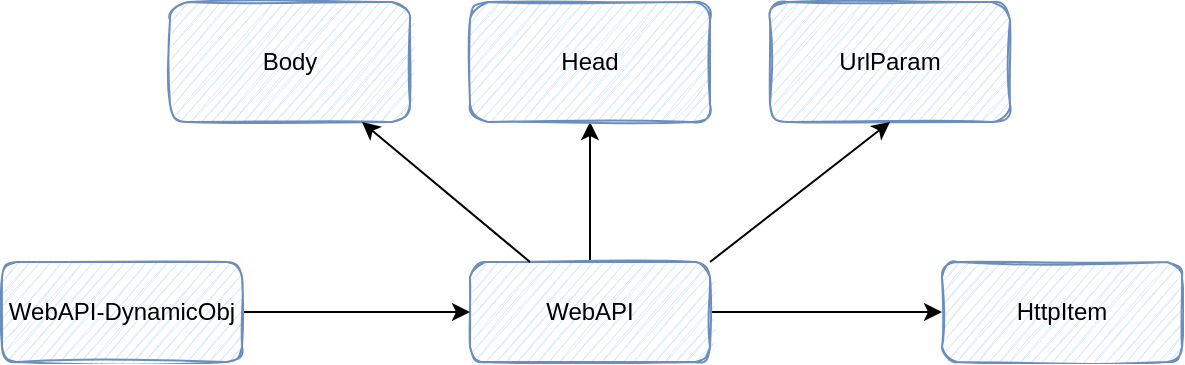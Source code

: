 <mxfile version="20.2.7" type="github">
  <diagram id="cB2_Wi9ztHBC_7jvgDyW" name="第 1 页">
    <mxGraphModel dx="1018" dy="657" grid="1" gridSize="10" guides="1" tooltips="1" connect="1" arrows="1" fold="1" page="1" pageScale="1" pageWidth="827" pageHeight="1169" math="0" shadow="0">
      <root>
        <mxCell id="0" />
        <mxCell id="1" parent="0" />
        <mxCell id="rzXQg3vO84eEyRsMpJyL-8" value="" style="edgeStyle=orthogonalEdgeStyle;rounded=0;orthogonalLoop=1;jettySize=auto;html=1;" edge="1" parent="1" source="rzXQg3vO84eEyRsMpJyL-2" target="rzXQg3vO84eEyRsMpJyL-5">
          <mxGeometry relative="1" as="geometry" />
        </mxCell>
        <mxCell id="rzXQg3vO84eEyRsMpJyL-13" value="" style="edgeStyle=orthogonalEdgeStyle;rounded=0;orthogonalLoop=1;jettySize=auto;html=1;" edge="1" parent="1" source="rzXQg3vO84eEyRsMpJyL-2" target="rzXQg3vO84eEyRsMpJyL-12">
          <mxGeometry relative="1" as="geometry" />
        </mxCell>
        <mxCell id="rzXQg3vO84eEyRsMpJyL-2" value="WebAPI" style="rounded=1;whiteSpace=wrap;html=1;sketch=1;fillColor=#dae8fc;strokeColor=#6c8ebf;" vertex="1" parent="1">
          <mxGeometry x="354" y="320" width="120" height="50" as="geometry" />
        </mxCell>
        <mxCell id="rzXQg3vO84eEyRsMpJyL-4" value="Body" style="rounded=1;whiteSpace=wrap;html=1;sketch=1;fillColor=#dae8fc;strokeColor=#6c8ebf;" vertex="1" parent="1">
          <mxGeometry x="204" y="190" width="120" height="60" as="geometry" />
        </mxCell>
        <mxCell id="rzXQg3vO84eEyRsMpJyL-5" value="Head" style="rounded=1;whiteSpace=wrap;html=1;sketch=1;fillColor=#dae8fc;strokeColor=#6c8ebf;" vertex="1" parent="1">
          <mxGeometry x="354" y="190" width="120" height="60" as="geometry" />
        </mxCell>
        <mxCell id="rzXQg3vO84eEyRsMpJyL-6" value="UrlParam" style="rounded=1;whiteSpace=wrap;html=1;sketch=1;fillColor=#dae8fc;strokeColor=#6c8ebf;" vertex="1" parent="1">
          <mxGeometry x="504" y="190" width="120" height="60" as="geometry" />
        </mxCell>
        <mxCell id="rzXQg3vO84eEyRsMpJyL-7" value="" style="endArrow=classic;html=1;rounded=0;" edge="1" parent="1" source="rzXQg3vO84eEyRsMpJyL-2" target="rzXQg3vO84eEyRsMpJyL-4">
          <mxGeometry width="50" height="50" relative="1" as="geometry">
            <mxPoint x="514" y="460" as="sourcePoint" />
            <mxPoint x="564" y="410" as="targetPoint" />
          </mxGeometry>
        </mxCell>
        <mxCell id="rzXQg3vO84eEyRsMpJyL-9" value="" style="endArrow=classic;html=1;rounded=0;exitX=1;exitY=0;exitDx=0;exitDy=0;entryX=0.5;entryY=1;entryDx=0;entryDy=0;" edge="1" parent="1" source="rzXQg3vO84eEyRsMpJyL-2" target="rzXQg3vO84eEyRsMpJyL-6">
          <mxGeometry width="50" height="50" relative="1" as="geometry">
            <mxPoint x="514" y="460" as="sourcePoint" />
            <mxPoint x="564" y="410" as="targetPoint" />
          </mxGeometry>
        </mxCell>
        <mxCell id="rzXQg3vO84eEyRsMpJyL-11" style="edgeStyle=orthogonalEdgeStyle;rounded=0;orthogonalLoop=1;jettySize=auto;html=1;" edge="1" parent="1" source="rzXQg3vO84eEyRsMpJyL-10" target="rzXQg3vO84eEyRsMpJyL-2">
          <mxGeometry relative="1" as="geometry" />
        </mxCell>
        <mxCell id="rzXQg3vO84eEyRsMpJyL-10" value="WebAPI-DynamicObj" style="rounded=1;whiteSpace=wrap;html=1;sketch=1;fillColor=#dae8fc;strokeColor=#6c8ebf;" vertex="1" parent="1">
          <mxGeometry x="120" y="320" width="120" height="50" as="geometry" />
        </mxCell>
        <mxCell id="rzXQg3vO84eEyRsMpJyL-12" value="HttpItem" style="rounded=1;whiteSpace=wrap;html=1;sketch=1;fillColor=#dae8fc;strokeColor=#6c8ebf;" vertex="1" parent="1">
          <mxGeometry x="590" y="320" width="120" height="50" as="geometry" />
        </mxCell>
      </root>
    </mxGraphModel>
  </diagram>
</mxfile>
